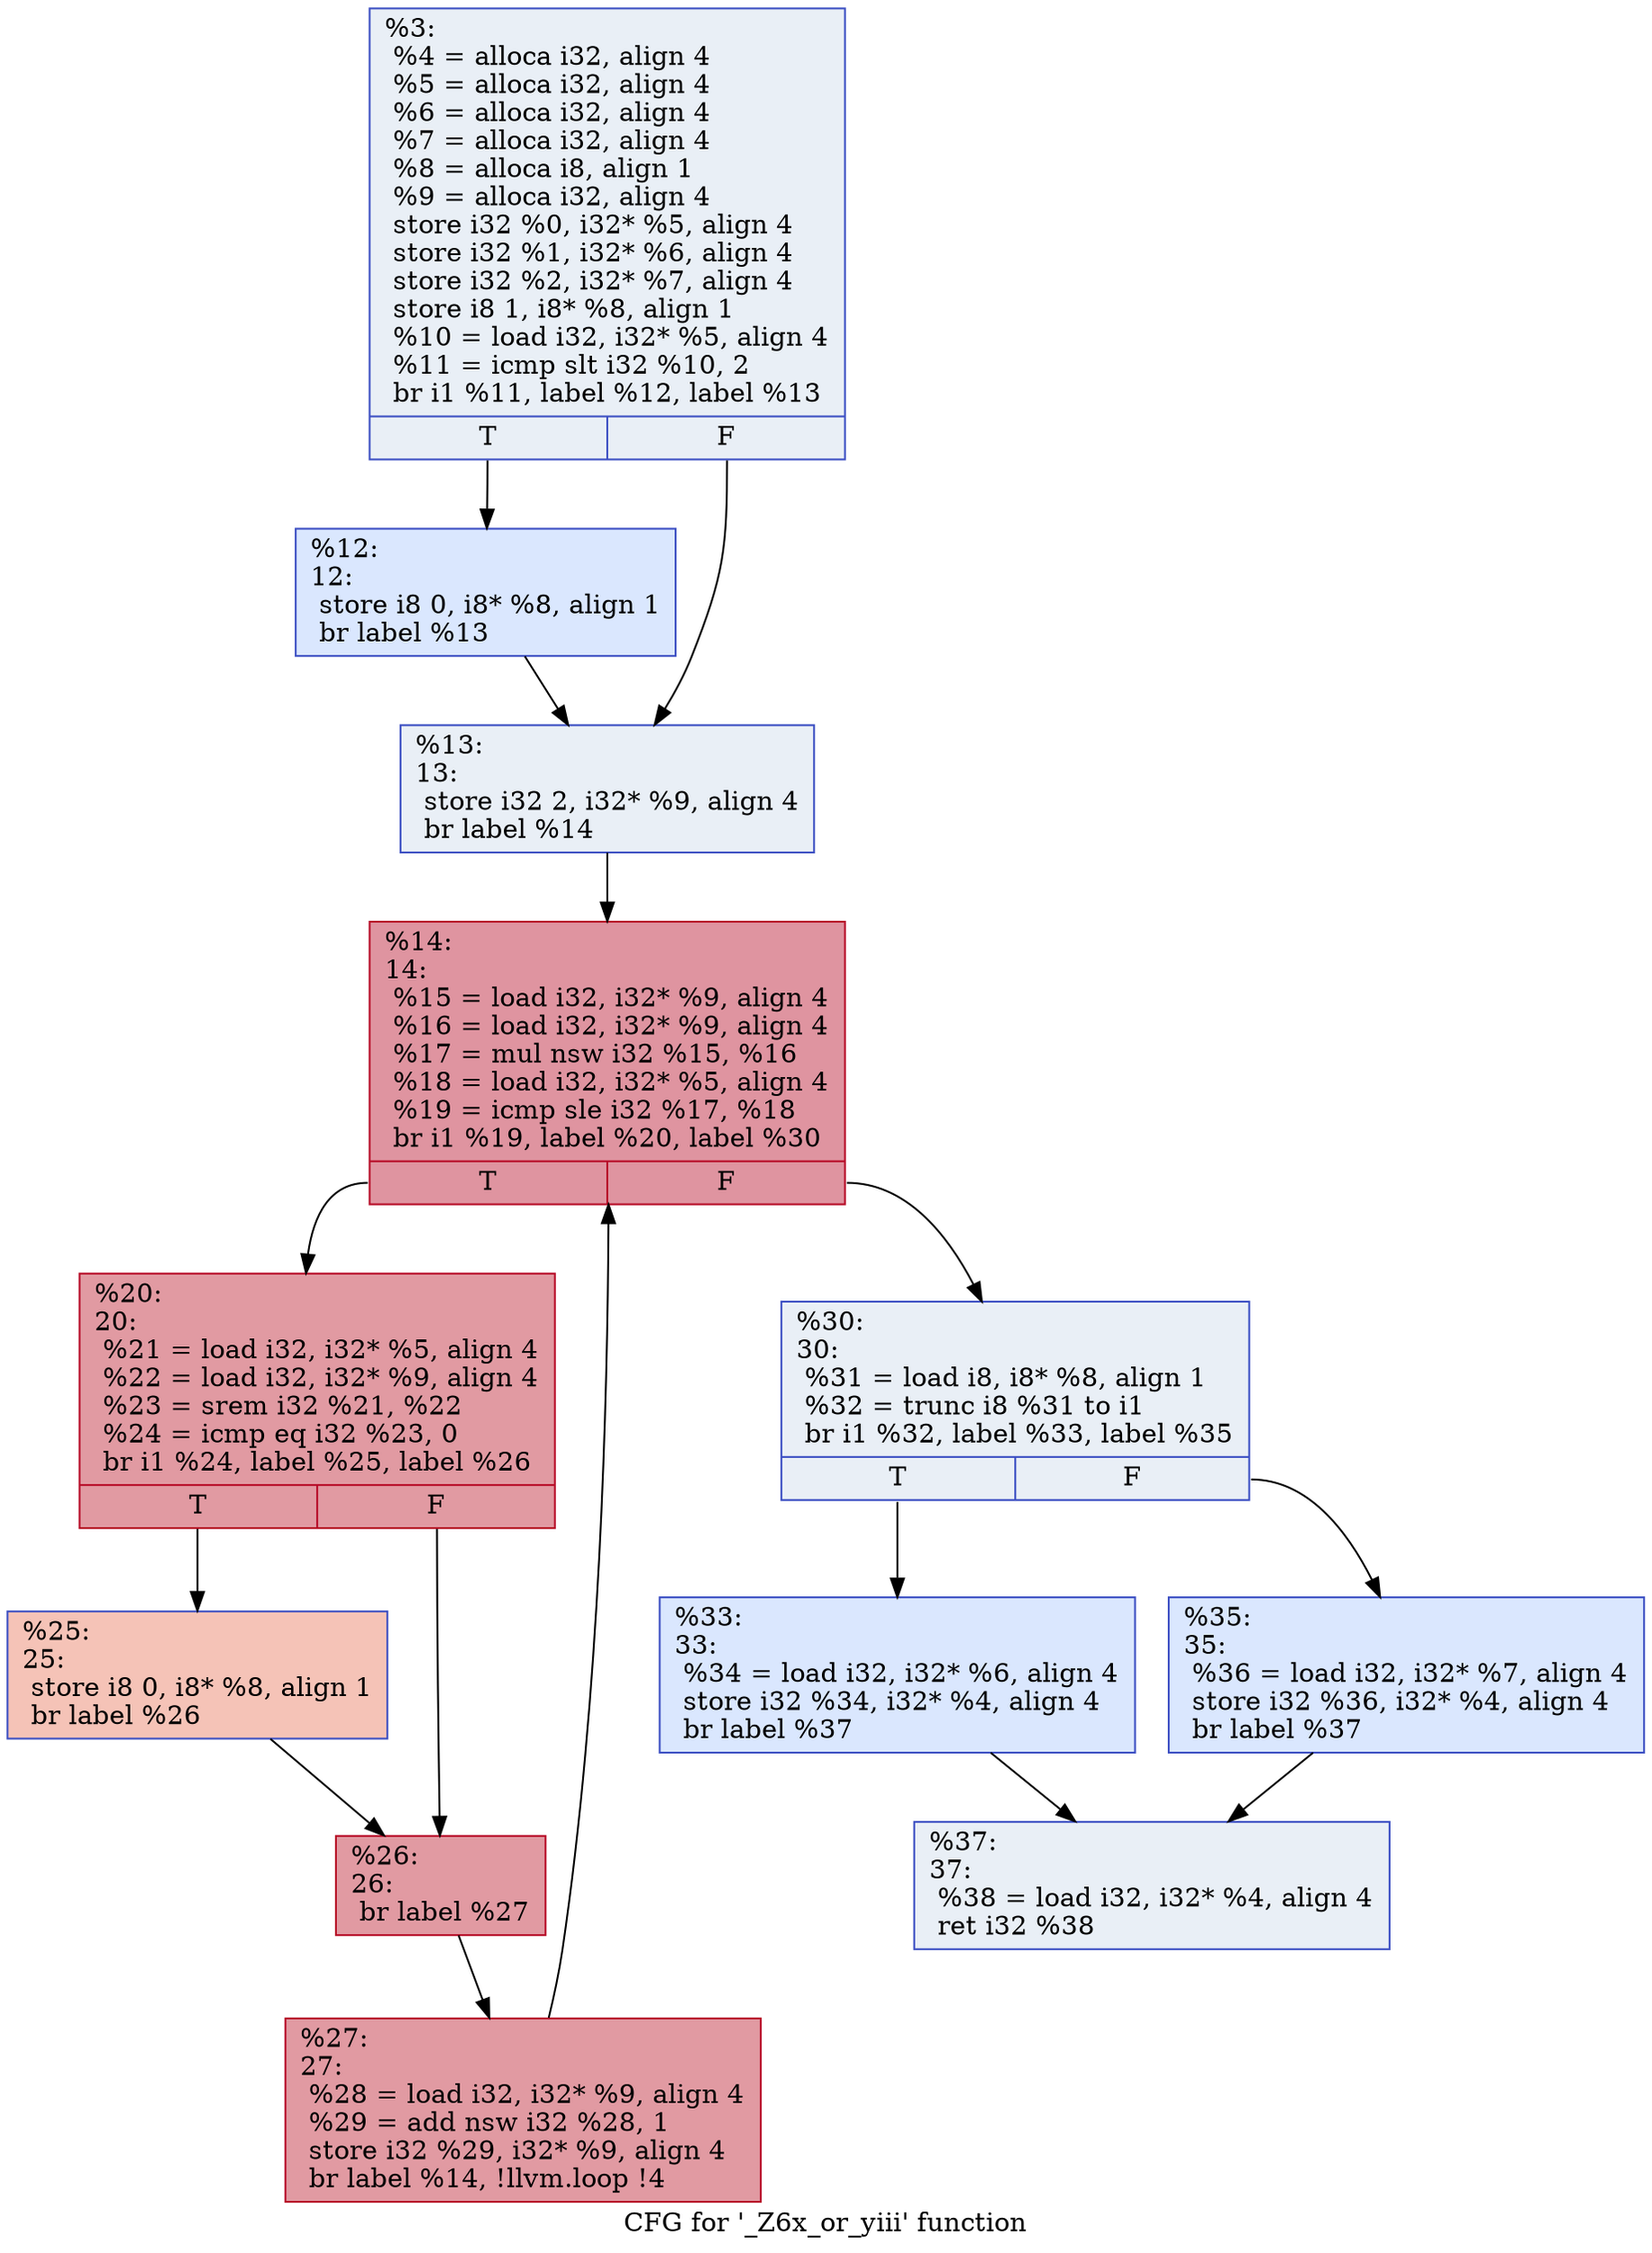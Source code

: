 digraph "CFG for '_Z6x_or_yiii' function" {
	label="CFG for '_Z6x_or_yiii' function";

	Node0x55821e18c9d0 [shape=record,color="#3d50c3ff", style=filled, fillcolor="#cedaeb70",label="{%3:\l  %4 = alloca i32, align 4\l  %5 = alloca i32, align 4\l  %6 = alloca i32, align 4\l  %7 = alloca i32, align 4\l  %8 = alloca i8, align 1\l  %9 = alloca i32, align 4\l  store i32 %0, i32* %5, align 4\l  store i32 %1, i32* %6, align 4\l  store i32 %2, i32* %7, align 4\l  store i8 1, i8* %8, align 1\l  %10 = load i32, i32* %5, align 4\l  %11 = icmp slt i32 %10, 2\l  br i1 %11, label %12, label %13\l|{<s0>T|<s1>F}}"];
	Node0x55821e18c9d0:s0 -> Node0x55821e18d0d0;
	Node0x55821e18c9d0:s1 -> Node0x55821e18d750;
	Node0x55821e18d0d0 [shape=record,color="#3d50c3ff", style=filled, fillcolor="#abc8fd70",label="{%12:\l12:                                               \l  store i8 0, i8* %8, align 1\l  br label %13\l}"];
	Node0x55821e18d0d0 -> Node0x55821e18d750;
	Node0x55821e18d750 [shape=record,color="#3d50c3ff", style=filled, fillcolor="#cedaeb70",label="{%13:\l13:                                               \l  store i32 2, i32* %9, align 4\l  br label %14\l}"];
	Node0x55821e18d750 -> Node0x55821e18da10;
	Node0x55821e18da10 [shape=record,color="#b70d28ff", style=filled, fillcolor="#b70d2870",label="{%14:\l14:                                               \l  %15 = load i32, i32* %9, align 4\l  %16 = load i32, i32* %9, align 4\l  %17 = mul nsw i32 %15, %16\l  %18 = load i32, i32* %5, align 4\l  %19 = icmp sle i32 %17, %18\l  br i1 %19, label %20, label %30\l|{<s0>T|<s1>F}}"];
	Node0x55821e18da10:s0 -> Node0x55821e18dcb0;
	Node0x55821e18da10:s1 -> Node0x55821e18dd00;
	Node0x55821e18dcb0 [shape=record,color="#b70d28ff", style=filled, fillcolor="#bb1b2c70",label="{%20:\l20:                                               \l  %21 = load i32, i32* %5, align 4\l  %22 = load i32, i32* %9, align 4\l  %23 = srem i32 %21, %22\l  %24 = icmp eq i32 %23, 0\l  br i1 %24, label %25, label %26\l|{<s0>T|<s1>F}}"];
	Node0x55821e18dcb0:s0 -> Node0x55821e18e030;
	Node0x55821e18dcb0:s1 -> Node0x55821e18e080;
	Node0x55821e18e030 [shape=record,color="#3d50c3ff", style=filled, fillcolor="#e8765c70",label="{%25:\l25:                                               \l  store i8 0, i8* %8, align 1\l  br label %26\l}"];
	Node0x55821e18e030 -> Node0x55821e18e080;
	Node0x55821e18e080 [shape=record,color="#b70d28ff", style=filled, fillcolor="#bb1b2c70",label="{%26:\l26:                                               \l  br label %27\l}"];
	Node0x55821e18e080 -> Node0x55821e18e2c0;
	Node0x55821e18e2c0 [shape=record,color="#b70d28ff", style=filled, fillcolor="#bb1b2c70",label="{%27:\l27:                                               \l  %28 = load i32, i32* %9, align 4\l  %29 = add nsw i32 %28, 1\l  store i32 %29, i32* %9, align 4\l  br label %14, !llvm.loop !4\l}"];
	Node0x55821e18e2c0 -> Node0x55821e18da10;
	Node0x55821e18dd00 [shape=record,color="#3d50c3ff", style=filled, fillcolor="#cedaeb70",label="{%30:\l30:                                               \l  %31 = load i8, i8* %8, align 1\l  %32 = trunc i8 %31 to i1\l  br i1 %32, label %33, label %35\l|{<s0>T|<s1>F}}"];
	Node0x55821e18dd00:s0 -> Node0x55821e18f300;
	Node0x55821e18dd00:s1 -> Node0x55821e18f350;
	Node0x55821e18f300 [shape=record,color="#3d50c3ff", style=filled, fillcolor="#abc8fd70",label="{%33:\l33:                                               \l  %34 = load i32, i32* %6, align 4\l  store i32 %34, i32* %4, align 4\l  br label %37\l}"];
	Node0x55821e18f300 -> Node0x55821e18f590;
	Node0x55821e18f350 [shape=record,color="#3d50c3ff", style=filled, fillcolor="#abc8fd70",label="{%35:\l35:                                               \l  %36 = load i32, i32* %7, align 4\l  store i32 %36, i32* %4, align 4\l  br label %37\l}"];
	Node0x55821e18f350 -> Node0x55821e18f590;
	Node0x55821e18f590 [shape=record,color="#3d50c3ff", style=filled, fillcolor="#cedaeb70",label="{%37:\l37:                                               \l  %38 = load i32, i32* %4, align 4\l  ret i32 %38\l}"];
}
